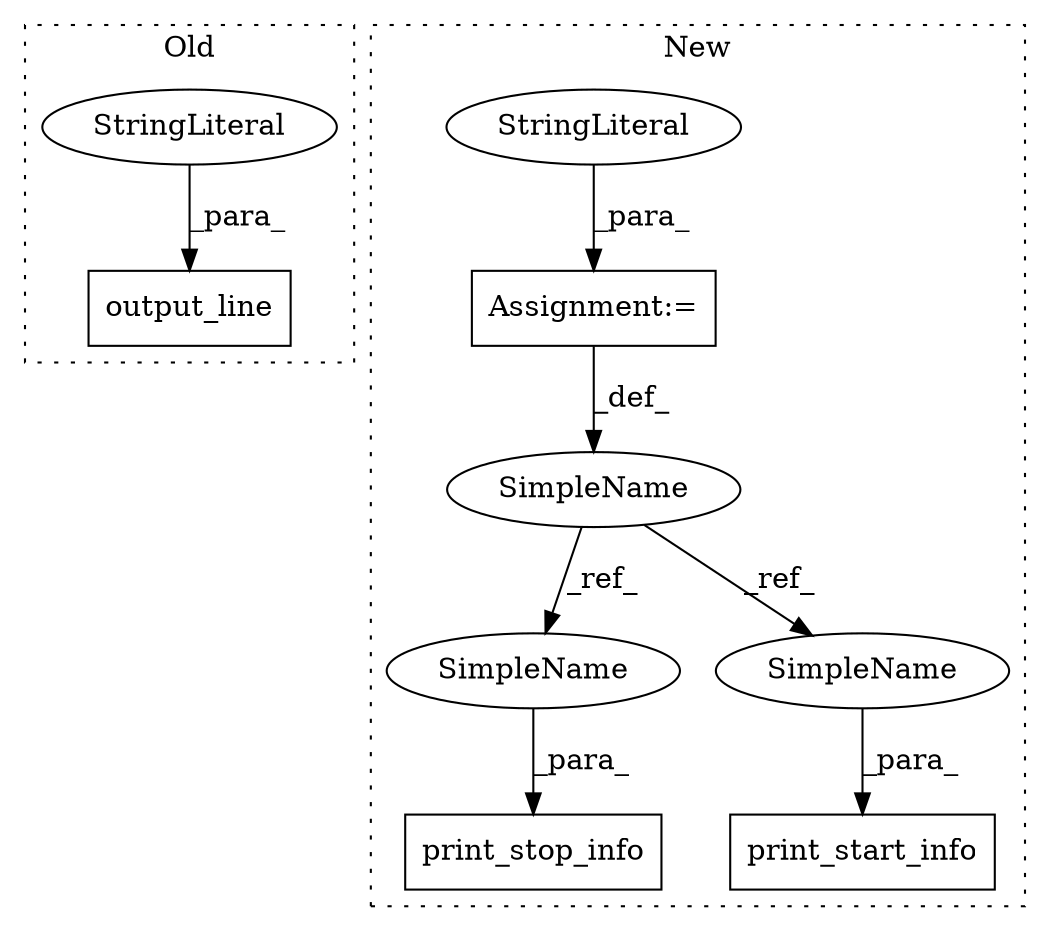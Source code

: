 digraph G {
subgraph cluster0 {
1 [label="output_line" a="32" s="13549,13586" l="12,1" shape="box"];
3 [label="StringLiteral" a="45" s="13561" l="25" shape="ellipse"];
label = "Old";
style="dotted";
}
subgraph cluster1 {
2 [label="print_start_info" a="32" s="20929,20951" l="17,1" shape="box"];
4 [label="SimpleName" a="42" s="20905" l="5" shape="ellipse"];
5 [label="print_stop_info" a="32" s="24208,24229" l="16,1" shape="box"];
6 [label="Assignment:=" a="7" s="20910" l="1" shape="box"];
7 [label="StringLiteral" a="45" s="20911" l="12" shape="ellipse"];
8 [label="SimpleName" a="42" s="24224" l="5" shape="ellipse"];
9 [label="SimpleName" a="42" s="20946" l="5" shape="ellipse"];
label = "New";
style="dotted";
}
3 -> 1 [label="_para_"];
4 -> 9 [label="_ref_"];
4 -> 8 [label="_ref_"];
6 -> 4 [label="_def_"];
7 -> 6 [label="_para_"];
8 -> 5 [label="_para_"];
9 -> 2 [label="_para_"];
}